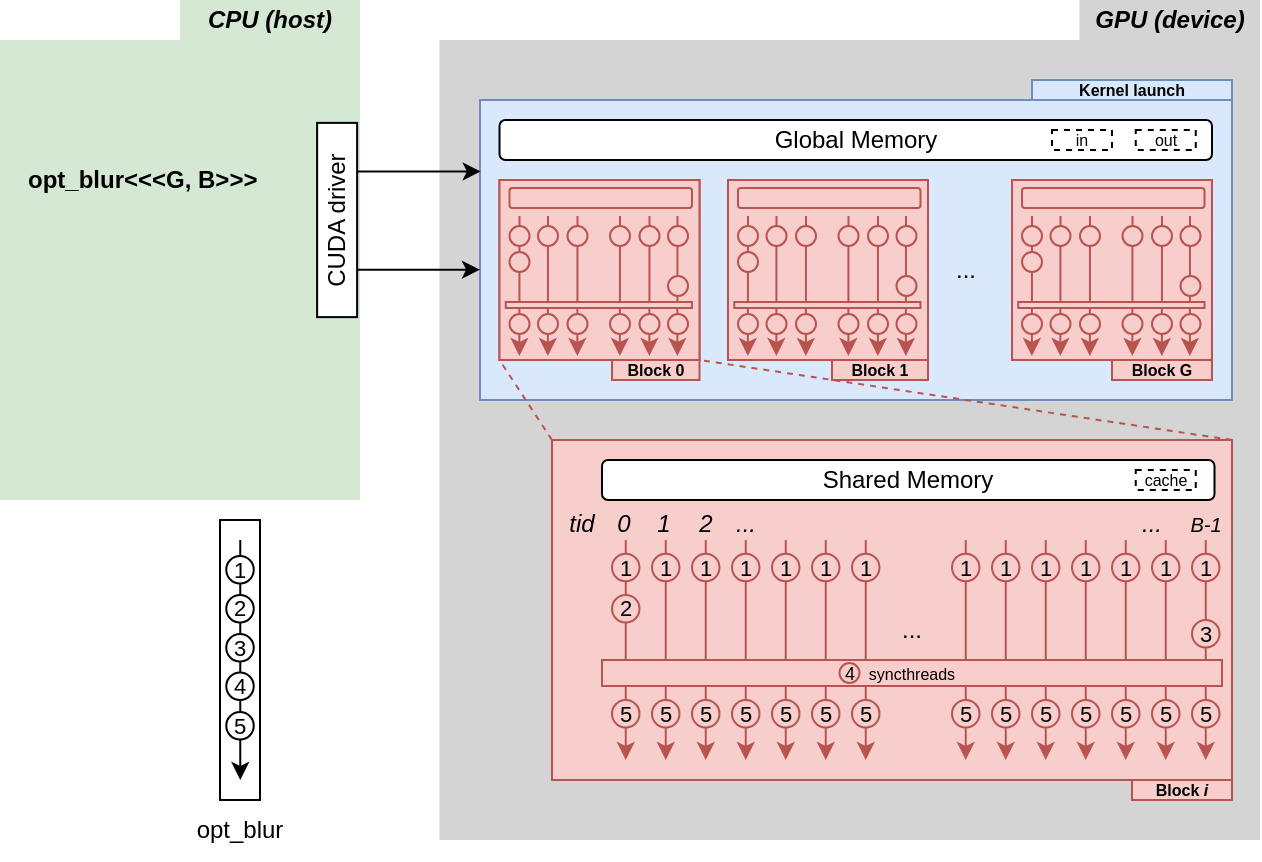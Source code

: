 <mxfile version="22.1.3" type="github">
  <diagram name="Page-1" id="dNXU90C2GVVFEEsE79y2">
    <mxGraphModel dx="1246" dy="652" grid="1" gridSize="10" guides="1" tooltips="1" connect="1" arrows="1" fold="1" page="1" pageScale="1" pageWidth="850" pageHeight="1100" background="none" math="0" shadow="0">
      <root>
        <mxCell id="0" />
        <mxCell id="1" parent="0" />
        <mxCell id="aTFZdoQBLUPeIrWeXTr6-318" value="" style="rounded=0;whiteSpace=wrap;html=1;strokeColor=none;fillColor=#d5e8d4;" vertex="1" parent="1">
          <mxGeometry x="80" y="250" width="180" height="230" as="geometry" />
        </mxCell>
        <mxCell id="aTFZdoQBLUPeIrWeXTr6-320" value="&lt;i&gt;CPU (host)&lt;br&gt;&lt;/i&gt;" style="rounded=0;whiteSpace=wrap;html=1;fontStyle=1;strokeColor=none;fillColor=#d5e8d4;" vertex="1" parent="1">
          <mxGeometry x="170" y="230" width="90" height="20" as="geometry" />
        </mxCell>
        <mxCell id="aTFZdoQBLUPeIrWeXTr6-325" value="CUDA driver" style="rounded=0;whiteSpace=wrap;html=1;rotation=-90;" vertex="1" parent="1">
          <mxGeometry x="200" y="330" width="97.12" height="20" as="geometry" />
        </mxCell>
        <mxCell id="aTFZdoQBLUPeIrWeXTr6-317" value="" style="rounded=0;whiteSpace=wrap;html=1;strokeColor=none;fillColor=#D4D4D4;" vertex="1" parent="1">
          <mxGeometry x="299.75" y="250" width="410.25" height="400" as="geometry" />
        </mxCell>
        <mxCell id="aTFZdoQBLUPeIrWeXTr6-1" value="" style="rounded=0;whiteSpace=wrap;html=1;labelBackgroundColor=none;fillColor=#f8cecc;strokeColor=#b85450;" vertex="1" parent="1">
          <mxGeometry x="356" y="450" width="340" height="170" as="geometry" />
        </mxCell>
        <mxCell id="aTFZdoQBLUPeIrWeXTr6-177" value="Shared Memory" style="rounded=1;whiteSpace=wrap;html=1;labelBackgroundColor=none;" vertex="1" parent="1">
          <mxGeometry x="381" y="460" width="306.25" height="20" as="geometry" />
        </mxCell>
        <mxCell id="aTFZdoQBLUPeIrWeXTr6-183" value="" style="rounded=0;whiteSpace=wrap;html=1;labelBackgroundColor=none;fillColor=#dae8fc;strokeColor=#6c8ebf;" vertex="1" parent="1">
          <mxGeometry x="320" y="280" width="376" height="150" as="geometry" />
        </mxCell>
        <mxCell id="aTFZdoQBLUPeIrWeXTr6-184" value="Global Memory" style="rounded=1;whiteSpace=wrap;html=1;labelBackgroundColor=none;" vertex="1" parent="1">
          <mxGeometry x="329.75" y="290" width="356.25" height="20" as="geometry" />
        </mxCell>
        <mxCell id="aTFZdoQBLUPeIrWeXTr6-223" value="" style="group;labelBackgroundColor=none;fillColor=#f8cecc;strokeColor=#b85450;" vertex="1" connectable="0" parent="1">
          <mxGeometry x="329.75" y="320" width="100" height="90" as="geometry" />
        </mxCell>
        <mxCell id="aTFZdoQBLUPeIrWeXTr6-186" value="" style="rounded=0;whiteSpace=wrap;html=1;labelBackgroundColor=none;fillColor=#f8cecc;strokeColor=#b85450;" vertex="1" parent="aTFZdoQBLUPeIrWeXTr6-223">
          <mxGeometry width="100" height="90" as="geometry" />
        </mxCell>
        <mxCell id="aTFZdoQBLUPeIrWeXTr6-187" value="" style="rounded=1;whiteSpace=wrap;html=1;labelBackgroundColor=none;fillColor=#f8cecc;strokeColor=#b85450;" vertex="1" parent="aTFZdoQBLUPeIrWeXTr6-223">
          <mxGeometry x="5" y="4" width="91.25" height="10" as="geometry" />
        </mxCell>
        <mxCell id="aTFZdoQBLUPeIrWeXTr6-188" value="" style="endArrow=classic;html=1;rounded=0;labelBackgroundColor=none;fontColor=default;fillColor=#f8cecc;strokeColor=#b85450;" edge="1" parent="aTFZdoQBLUPeIrWeXTr6-223">
          <mxGeometry width="50" height="50" relative="1" as="geometry">
            <mxPoint x="10" y="18" as="sourcePoint" />
            <mxPoint x="9.93" y="88" as="targetPoint" />
          </mxGeometry>
        </mxCell>
        <mxCell id="aTFZdoQBLUPeIrWeXTr6-190" value="" style="ellipse;whiteSpace=wrap;html=1;aspect=fixed;labelBackgroundColor=none;fillColor=#f8cecc;strokeColor=#b85450;" vertex="1" parent="aTFZdoQBLUPeIrWeXTr6-223">
          <mxGeometry x="5" y="23" width="10" height="10" as="geometry" />
        </mxCell>
        <mxCell id="aTFZdoQBLUPeIrWeXTr6-193" value="" style="ellipse;whiteSpace=wrap;html=1;aspect=fixed;labelBackgroundColor=none;fillColor=#f8cecc;strokeColor=#b85450;" vertex="1" parent="aTFZdoQBLUPeIrWeXTr6-223">
          <mxGeometry x="5" y="67" width="10" height="10" as="geometry" />
        </mxCell>
        <mxCell id="aTFZdoQBLUPeIrWeXTr6-196" value="" style="endArrow=classic;html=1;rounded=0;labelBackgroundColor=none;fontColor=default;fillColor=#f8cecc;strokeColor=#b85450;" edge="1" parent="aTFZdoQBLUPeIrWeXTr6-223">
          <mxGeometry width="50" height="50" relative="1" as="geometry">
            <mxPoint x="24.25" y="18" as="sourcePoint" />
            <mxPoint x="24.18" y="88" as="targetPoint" />
          </mxGeometry>
        </mxCell>
        <mxCell id="aTFZdoQBLUPeIrWeXTr6-197" value="" style="ellipse;whiteSpace=wrap;html=1;aspect=fixed;labelBackgroundColor=none;fillColor=#f8cecc;strokeColor=#b85450;" vertex="1" parent="aTFZdoQBLUPeIrWeXTr6-223">
          <mxGeometry x="19.25" y="23" width="10" height="10" as="geometry" />
        </mxCell>
        <mxCell id="aTFZdoQBLUPeIrWeXTr6-198" value="" style="ellipse;whiteSpace=wrap;html=1;aspect=fixed;labelBackgroundColor=none;fillColor=#f8cecc;strokeColor=#b85450;" vertex="1" parent="aTFZdoQBLUPeIrWeXTr6-223">
          <mxGeometry x="19.25" y="67" width="10" height="10" as="geometry" />
        </mxCell>
        <mxCell id="aTFZdoQBLUPeIrWeXTr6-199" value="" style="endArrow=classic;html=1;rounded=0;labelBackgroundColor=none;fontColor=default;fillColor=#f8cecc;strokeColor=#b85450;" edge="1" parent="aTFZdoQBLUPeIrWeXTr6-223">
          <mxGeometry width="50" height="50" relative="1" as="geometry">
            <mxPoint x="39" y="18" as="sourcePoint" />
            <mxPoint x="38.93" y="88" as="targetPoint" />
          </mxGeometry>
        </mxCell>
        <mxCell id="aTFZdoQBLUPeIrWeXTr6-200" value="" style="ellipse;whiteSpace=wrap;html=1;aspect=fixed;labelBackgroundColor=none;fillColor=#f8cecc;strokeColor=#b85450;" vertex="1" parent="aTFZdoQBLUPeIrWeXTr6-223">
          <mxGeometry x="34" y="23" width="10" height="10" as="geometry" />
        </mxCell>
        <mxCell id="aTFZdoQBLUPeIrWeXTr6-201" value="" style="ellipse;whiteSpace=wrap;html=1;aspect=fixed;labelBackgroundColor=none;fillColor=#f8cecc;strokeColor=#b85450;" vertex="1" parent="aTFZdoQBLUPeIrWeXTr6-223">
          <mxGeometry x="34" y="67" width="10" height="10" as="geometry" />
        </mxCell>
        <mxCell id="aTFZdoQBLUPeIrWeXTr6-202" value="" style="endArrow=classic;html=1;rounded=0;labelBackgroundColor=none;fontColor=default;fillColor=#f8cecc;strokeColor=#b85450;" edge="1" parent="aTFZdoQBLUPeIrWeXTr6-223">
          <mxGeometry width="50" height="50" relative="1" as="geometry">
            <mxPoint x="60.25" y="18" as="sourcePoint" />
            <mxPoint x="60.18" y="88" as="targetPoint" />
          </mxGeometry>
        </mxCell>
        <mxCell id="aTFZdoQBLUPeIrWeXTr6-203" value="" style="ellipse;whiteSpace=wrap;html=1;aspect=fixed;labelBackgroundColor=none;fillColor=#f8cecc;strokeColor=#b85450;" vertex="1" parent="aTFZdoQBLUPeIrWeXTr6-223">
          <mxGeometry x="55.25" y="23" width="10" height="10" as="geometry" />
        </mxCell>
        <mxCell id="aTFZdoQBLUPeIrWeXTr6-204" value="" style="ellipse;whiteSpace=wrap;html=1;aspect=fixed;labelBackgroundColor=none;fillColor=#f8cecc;strokeColor=#b85450;" vertex="1" parent="aTFZdoQBLUPeIrWeXTr6-223">
          <mxGeometry x="55.25" y="67" width="10" height="10" as="geometry" />
        </mxCell>
        <mxCell id="aTFZdoQBLUPeIrWeXTr6-205" value="" style="endArrow=classic;html=1;rounded=0;labelBackgroundColor=none;fontColor=default;fillColor=#f8cecc;strokeColor=#b85450;" edge="1" parent="aTFZdoQBLUPeIrWeXTr6-223">
          <mxGeometry width="50" height="50" relative="1" as="geometry">
            <mxPoint x="75" y="18" as="sourcePoint" />
            <mxPoint x="74.93" y="88" as="targetPoint" />
          </mxGeometry>
        </mxCell>
        <mxCell id="aTFZdoQBLUPeIrWeXTr6-206" value="" style="ellipse;whiteSpace=wrap;html=1;aspect=fixed;labelBackgroundColor=none;fillColor=#f8cecc;strokeColor=#b85450;" vertex="1" parent="aTFZdoQBLUPeIrWeXTr6-223">
          <mxGeometry x="70" y="23" width="10" height="10" as="geometry" />
        </mxCell>
        <mxCell id="aTFZdoQBLUPeIrWeXTr6-207" value="" style="ellipse;whiteSpace=wrap;html=1;aspect=fixed;labelBackgroundColor=none;fillColor=#f8cecc;strokeColor=#b85450;" vertex="1" parent="aTFZdoQBLUPeIrWeXTr6-223">
          <mxGeometry x="70" y="67" width="10" height="10" as="geometry" />
        </mxCell>
        <mxCell id="aTFZdoQBLUPeIrWeXTr6-218" value="" style="ellipse;whiteSpace=wrap;html=1;aspect=fixed;labelBackgroundColor=none;fillColor=#f8cecc;strokeColor=#b85450;" vertex="1" parent="aTFZdoQBLUPeIrWeXTr6-223">
          <mxGeometry x="5" y="36" width="10" height="10" as="geometry" />
        </mxCell>
        <mxCell id="aTFZdoQBLUPeIrWeXTr6-222" value="" style="endArrow=classic;html=1;rounded=0;labelBackgroundColor=none;fontColor=default;fillColor=#f8cecc;strokeColor=#b85450;" edge="1" parent="aTFZdoQBLUPeIrWeXTr6-223">
          <mxGeometry width="50" height="50" relative="1" as="geometry">
            <mxPoint x="89" y="18" as="sourcePoint" />
            <mxPoint x="88.93" y="88" as="targetPoint" />
          </mxGeometry>
        </mxCell>
        <mxCell id="aTFZdoQBLUPeIrWeXTr6-210" value="" style="ellipse;whiteSpace=wrap;html=1;aspect=fixed;labelBackgroundColor=none;fillColor=#f8cecc;strokeColor=#b85450;" vertex="1" parent="aTFZdoQBLUPeIrWeXTr6-223">
          <mxGeometry x="84.25" y="67" width="10" height="10" as="geometry" />
        </mxCell>
        <mxCell id="aTFZdoQBLUPeIrWeXTr6-219" value="" style="ellipse;whiteSpace=wrap;html=1;aspect=fixed;labelBackgroundColor=none;fillColor=#f8cecc;strokeColor=#b85450;" vertex="1" parent="aTFZdoQBLUPeIrWeXTr6-223">
          <mxGeometry x="84.25" y="48" width="10" height="10" as="geometry" />
        </mxCell>
        <mxCell id="aTFZdoQBLUPeIrWeXTr6-221" value="" style="rounded=0;whiteSpace=wrap;html=1;labelBackgroundColor=none;fillColor=#f8cecc;strokeColor=#b85450;" vertex="1" parent="aTFZdoQBLUPeIrWeXTr6-223">
          <mxGeometry x="3.13" y="61" width="93.12" height="3" as="geometry" />
        </mxCell>
        <mxCell id="aTFZdoQBLUPeIrWeXTr6-209" value="" style="ellipse;whiteSpace=wrap;html=1;aspect=fixed;labelBackgroundColor=none;fillColor=#f8cecc;strokeColor=#b85450;" vertex="1" parent="aTFZdoQBLUPeIrWeXTr6-223">
          <mxGeometry x="84.25" y="23" width="10" height="10" as="geometry" />
        </mxCell>
        <mxCell id="aTFZdoQBLUPeIrWeXTr6-224" value="" style="group;labelBackgroundColor=none;fillColor=#f8cecc;strokeColor=#b85450;" vertex="1" connectable="0" parent="1">
          <mxGeometry x="444" y="320" width="100" height="90" as="geometry" />
        </mxCell>
        <mxCell id="aTFZdoQBLUPeIrWeXTr6-225" value="" style="rounded=0;whiteSpace=wrap;html=1;labelBackgroundColor=none;fillColor=#f8cecc;strokeColor=#b85450;" vertex="1" parent="aTFZdoQBLUPeIrWeXTr6-224">
          <mxGeometry width="100" height="90" as="geometry" />
        </mxCell>
        <mxCell id="aTFZdoQBLUPeIrWeXTr6-226" value="" style="rounded=1;whiteSpace=wrap;html=1;labelBackgroundColor=none;fillColor=#f8cecc;strokeColor=#b85450;" vertex="1" parent="aTFZdoQBLUPeIrWeXTr6-224">
          <mxGeometry x="5" y="4" width="91.25" height="10" as="geometry" />
        </mxCell>
        <mxCell id="aTFZdoQBLUPeIrWeXTr6-227" value="" style="endArrow=classic;html=1;rounded=0;labelBackgroundColor=none;fontColor=default;fillColor=#f8cecc;strokeColor=#b85450;" edge="1" parent="aTFZdoQBLUPeIrWeXTr6-224">
          <mxGeometry width="50" height="50" relative="1" as="geometry">
            <mxPoint x="10" y="18" as="sourcePoint" />
            <mxPoint x="9.93" y="88" as="targetPoint" />
          </mxGeometry>
        </mxCell>
        <mxCell id="aTFZdoQBLUPeIrWeXTr6-228" value="" style="ellipse;whiteSpace=wrap;html=1;aspect=fixed;labelBackgroundColor=none;fillColor=#f8cecc;strokeColor=#b85450;" vertex="1" parent="aTFZdoQBLUPeIrWeXTr6-224">
          <mxGeometry x="5" y="23" width="10" height="10" as="geometry" />
        </mxCell>
        <mxCell id="aTFZdoQBLUPeIrWeXTr6-229" value="" style="ellipse;whiteSpace=wrap;html=1;aspect=fixed;labelBackgroundColor=none;fillColor=#f8cecc;strokeColor=#b85450;" vertex="1" parent="aTFZdoQBLUPeIrWeXTr6-224">
          <mxGeometry x="5" y="67" width="10" height="10" as="geometry" />
        </mxCell>
        <mxCell id="aTFZdoQBLUPeIrWeXTr6-230" value="" style="endArrow=classic;html=1;rounded=0;labelBackgroundColor=none;fontColor=default;fillColor=#f8cecc;strokeColor=#b85450;" edge="1" parent="aTFZdoQBLUPeIrWeXTr6-224">
          <mxGeometry width="50" height="50" relative="1" as="geometry">
            <mxPoint x="24.25" y="18" as="sourcePoint" />
            <mxPoint x="24.18" y="88" as="targetPoint" />
          </mxGeometry>
        </mxCell>
        <mxCell id="aTFZdoQBLUPeIrWeXTr6-231" value="" style="ellipse;whiteSpace=wrap;html=1;aspect=fixed;labelBackgroundColor=none;fillColor=#f8cecc;strokeColor=#b85450;" vertex="1" parent="aTFZdoQBLUPeIrWeXTr6-224">
          <mxGeometry x="19.25" y="23" width="10" height="10" as="geometry" />
        </mxCell>
        <mxCell id="aTFZdoQBLUPeIrWeXTr6-232" value="" style="ellipse;whiteSpace=wrap;html=1;aspect=fixed;labelBackgroundColor=none;fillColor=#f8cecc;strokeColor=#b85450;" vertex="1" parent="aTFZdoQBLUPeIrWeXTr6-224">
          <mxGeometry x="19.25" y="67" width="10" height="10" as="geometry" />
        </mxCell>
        <mxCell id="aTFZdoQBLUPeIrWeXTr6-233" value="" style="endArrow=classic;html=1;rounded=0;labelBackgroundColor=none;fontColor=default;fillColor=#f8cecc;strokeColor=#b85450;" edge="1" parent="aTFZdoQBLUPeIrWeXTr6-224">
          <mxGeometry width="50" height="50" relative="1" as="geometry">
            <mxPoint x="39" y="18" as="sourcePoint" />
            <mxPoint x="38.93" y="88" as="targetPoint" />
          </mxGeometry>
        </mxCell>
        <mxCell id="aTFZdoQBLUPeIrWeXTr6-234" value="" style="ellipse;whiteSpace=wrap;html=1;aspect=fixed;labelBackgroundColor=none;fillColor=#f8cecc;strokeColor=#b85450;" vertex="1" parent="aTFZdoQBLUPeIrWeXTr6-224">
          <mxGeometry x="34" y="23" width="10" height="10" as="geometry" />
        </mxCell>
        <mxCell id="aTFZdoQBLUPeIrWeXTr6-235" value="" style="ellipse;whiteSpace=wrap;html=1;aspect=fixed;labelBackgroundColor=none;fillColor=#f8cecc;strokeColor=#b85450;" vertex="1" parent="aTFZdoQBLUPeIrWeXTr6-224">
          <mxGeometry x="34" y="67" width="10" height="10" as="geometry" />
        </mxCell>
        <mxCell id="aTFZdoQBLUPeIrWeXTr6-236" value="" style="endArrow=classic;html=1;rounded=0;labelBackgroundColor=none;fontColor=default;fillColor=#f8cecc;strokeColor=#b85450;" edge="1" parent="aTFZdoQBLUPeIrWeXTr6-224">
          <mxGeometry width="50" height="50" relative="1" as="geometry">
            <mxPoint x="60.25" y="18" as="sourcePoint" />
            <mxPoint x="60.18" y="88" as="targetPoint" />
          </mxGeometry>
        </mxCell>
        <mxCell id="aTFZdoQBLUPeIrWeXTr6-237" value="" style="ellipse;whiteSpace=wrap;html=1;aspect=fixed;labelBackgroundColor=none;fillColor=#f8cecc;strokeColor=#b85450;" vertex="1" parent="aTFZdoQBLUPeIrWeXTr6-224">
          <mxGeometry x="55.25" y="23" width="10" height="10" as="geometry" />
        </mxCell>
        <mxCell id="aTFZdoQBLUPeIrWeXTr6-238" value="" style="ellipse;whiteSpace=wrap;html=1;aspect=fixed;labelBackgroundColor=none;fillColor=#f8cecc;strokeColor=#b85450;" vertex="1" parent="aTFZdoQBLUPeIrWeXTr6-224">
          <mxGeometry x="55.25" y="67" width="10" height="10" as="geometry" />
        </mxCell>
        <mxCell id="aTFZdoQBLUPeIrWeXTr6-239" value="" style="endArrow=classic;html=1;rounded=0;labelBackgroundColor=none;fontColor=default;fillColor=#f8cecc;strokeColor=#b85450;" edge="1" parent="aTFZdoQBLUPeIrWeXTr6-224">
          <mxGeometry width="50" height="50" relative="1" as="geometry">
            <mxPoint x="75" y="18" as="sourcePoint" />
            <mxPoint x="74.93" y="88" as="targetPoint" />
          </mxGeometry>
        </mxCell>
        <mxCell id="aTFZdoQBLUPeIrWeXTr6-240" value="" style="ellipse;whiteSpace=wrap;html=1;aspect=fixed;labelBackgroundColor=none;fillColor=#f8cecc;strokeColor=#b85450;" vertex="1" parent="aTFZdoQBLUPeIrWeXTr6-224">
          <mxGeometry x="70" y="23" width="10" height="10" as="geometry" />
        </mxCell>
        <mxCell id="aTFZdoQBLUPeIrWeXTr6-241" value="" style="ellipse;whiteSpace=wrap;html=1;aspect=fixed;labelBackgroundColor=none;fillColor=#f8cecc;strokeColor=#b85450;" vertex="1" parent="aTFZdoQBLUPeIrWeXTr6-224">
          <mxGeometry x="70" y="67" width="10" height="10" as="geometry" />
        </mxCell>
        <mxCell id="aTFZdoQBLUPeIrWeXTr6-242" value="" style="ellipse;whiteSpace=wrap;html=1;aspect=fixed;labelBackgroundColor=none;fillColor=#f8cecc;strokeColor=#b85450;" vertex="1" parent="aTFZdoQBLUPeIrWeXTr6-224">
          <mxGeometry x="5" y="36" width="10" height="10" as="geometry" />
        </mxCell>
        <mxCell id="aTFZdoQBLUPeIrWeXTr6-243" value="" style="endArrow=classic;html=1;rounded=0;labelBackgroundColor=none;fontColor=default;fillColor=#f8cecc;strokeColor=#b85450;" edge="1" parent="aTFZdoQBLUPeIrWeXTr6-224">
          <mxGeometry width="50" height="50" relative="1" as="geometry">
            <mxPoint x="89" y="18" as="sourcePoint" />
            <mxPoint x="88.93" y="88" as="targetPoint" />
          </mxGeometry>
        </mxCell>
        <mxCell id="aTFZdoQBLUPeIrWeXTr6-244" value="" style="ellipse;whiteSpace=wrap;html=1;aspect=fixed;labelBackgroundColor=none;fillColor=#f8cecc;strokeColor=#b85450;" vertex="1" parent="aTFZdoQBLUPeIrWeXTr6-224">
          <mxGeometry x="84.25" y="67" width="10" height="10" as="geometry" />
        </mxCell>
        <mxCell id="aTFZdoQBLUPeIrWeXTr6-245" value="" style="ellipse;whiteSpace=wrap;html=1;aspect=fixed;labelBackgroundColor=none;fillColor=#f8cecc;strokeColor=#b85450;" vertex="1" parent="aTFZdoQBLUPeIrWeXTr6-224">
          <mxGeometry x="84.25" y="48" width="10" height="10" as="geometry" />
        </mxCell>
        <mxCell id="aTFZdoQBLUPeIrWeXTr6-246" value="" style="rounded=0;whiteSpace=wrap;html=1;labelBackgroundColor=none;fillColor=#f8cecc;strokeColor=#b85450;" vertex="1" parent="aTFZdoQBLUPeIrWeXTr6-224">
          <mxGeometry x="3.13" y="61" width="93.12" height="3" as="geometry" />
        </mxCell>
        <mxCell id="aTFZdoQBLUPeIrWeXTr6-247" value="" style="ellipse;whiteSpace=wrap;html=1;aspect=fixed;labelBackgroundColor=none;fillColor=#f8cecc;strokeColor=#b85450;" vertex="1" parent="aTFZdoQBLUPeIrWeXTr6-224">
          <mxGeometry x="84.25" y="23" width="10" height="10" as="geometry" />
        </mxCell>
        <mxCell id="aTFZdoQBLUPeIrWeXTr6-248" value="" style="group;labelBackgroundColor=none;fillColor=#f8cecc;strokeColor=#b85450;" vertex="1" connectable="0" parent="1">
          <mxGeometry x="586" y="320" width="100" height="90" as="geometry" />
        </mxCell>
        <mxCell id="aTFZdoQBLUPeIrWeXTr6-249" value="" style="rounded=0;whiteSpace=wrap;html=1;labelBackgroundColor=none;fillColor=#f8cecc;strokeColor=#b85450;" vertex="1" parent="aTFZdoQBLUPeIrWeXTr6-248">
          <mxGeometry width="100" height="90" as="geometry" />
        </mxCell>
        <mxCell id="aTFZdoQBLUPeIrWeXTr6-250" value="" style="rounded=1;whiteSpace=wrap;html=1;labelBackgroundColor=none;fillColor=#f8cecc;strokeColor=#b85450;" vertex="1" parent="aTFZdoQBLUPeIrWeXTr6-248">
          <mxGeometry x="5" y="4" width="91.25" height="10" as="geometry" />
        </mxCell>
        <mxCell id="aTFZdoQBLUPeIrWeXTr6-251" value="" style="endArrow=classic;html=1;rounded=0;labelBackgroundColor=none;fontColor=default;fillColor=#f8cecc;strokeColor=#b85450;" edge="1" parent="aTFZdoQBLUPeIrWeXTr6-248">
          <mxGeometry width="50" height="50" relative="1" as="geometry">
            <mxPoint x="10" y="18" as="sourcePoint" />
            <mxPoint x="9.93" y="88" as="targetPoint" />
          </mxGeometry>
        </mxCell>
        <mxCell id="aTFZdoQBLUPeIrWeXTr6-252" value="" style="ellipse;whiteSpace=wrap;html=1;aspect=fixed;labelBackgroundColor=none;fillColor=#f8cecc;strokeColor=#b85450;" vertex="1" parent="aTFZdoQBLUPeIrWeXTr6-248">
          <mxGeometry x="5" y="23" width="10" height="10" as="geometry" />
        </mxCell>
        <mxCell id="aTFZdoQBLUPeIrWeXTr6-253" value="" style="ellipse;whiteSpace=wrap;html=1;aspect=fixed;labelBackgroundColor=none;fillColor=#f8cecc;strokeColor=#b85450;" vertex="1" parent="aTFZdoQBLUPeIrWeXTr6-248">
          <mxGeometry x="5" y="67" width="10" height="10" as="geometry" />
        </mxCell>
        <mxCell id="aTFZdoQBLUPeIrWeXTr6-254" value="" style="endArrow=classic;html=1;rounded=0;labelBackgroundColor=none;fontColor=default;fillColor=#f8cecc;strokeColor=#b85450;" edge="1" parent="aTFZdoQBLUPeIrWeXTr6-248">
          <mxGeometry width="50" height="50" relative="1" as="geometry">
            <mxPoint x="24.25" y="18" as="sourcePoint" />
            <mxPoint x="24.18" y="88" as="targetPoint" />
          </mxGeometry>
        </mxCell>
        <mxCell id="aTFZdoQBLUPeIrWeXTr6-255" value="" style="ellipse;whiteSpace=wrap;html=1;aspect=fixed;labelBackgroundColor=none;fillColor=#f8cecc;strokeColor=#b85450;" vertex="1" parent="aTFZdoQBLUPeIrWeXTr6-248">
          <mxGeometry x="19.25" y="23" width="10" height="10" as="geometry" />
        </mxCell>
        <mxCell id="aTFZdoQBLUPeIrWeXTr6-256" value="" style="ellipse;whiteSpace=wrap;html=1;aspect=fixed;labelBackgroundColor=none;fillColor=#f8cecc;strokeColor=#b85450;" vertex="1" parent="aTFZdoQBLUPeIrWeXTr6-248">
          <mxGeometry x="19.25" y="67" width="10" height="10" as="geometry" />
        </mxCell>
        <mxCell id="aTFZdoQBLUPeIrWeXTr6-257" value="" style="endArrow=classic;html=1;rounded=0;labelBackgroundColor=none;fontColor=default;fillColor=#f8cecc;strokeColor=#b85450;" edge="1" parent="aTFZdoQBLUPeIrWeXTr6-248">
          <mxGeometry width="50" height="50" relative="1" as="geometry">
            <mxPoint x="39" y="18" as="sourcePoint" />
            <mxPoint x="38.93" y="88" as="targetPoint" />
          </mxGeometry>
        </mxCell>
        <mxCell id="aTFZdoQBLUPeIrWeXTr6-258" value="" style="ellipse;whiteSpace=wrap;html=1;aspect=fixed;labelBackgroundColor=none;fillColor=#f8cecc;strokeColor=#b85450;" vertex="1" parent="aTFZdoQBLUPeIrWeXTr6-248">
          <mxGeometry x="34" y="23" width="10" height="10" as="geometry" />
        </mxCell>
        <mxCell id="aTFZdoQBLUPeIrWeXTr6-259" value="" style="ellipse;whiteSpace=wrap;html=1;aspect=fixed;labelBackgroundColor=none;fillColor=#f8cecc;strokeColor=#b85450;" vertex="1" parent="aTFZdoQBLUPeIrWeXTr6-248">
          <mxGeometry x="34" y="67" width="10" height="10" as="geometry" />
        </mxCell>
        <mxCell id="aTFZdoQBLUPeIrWeXTr6-260" value="" style="endArrow=classic;html=1;rounded=0;labelBackgroundColor=none;fontColor=default;fillColor=#f8cecc;strokeColor=#b85450;" edge="1" parent="aTFZdoQBLUPeIrWeXTr6-248">
          <mxGeometry width="50" height="50" relative="1" as="geometry">
            <mxPoint x="60.25" y="18" as="sourcePoint" />
            <mxPoint x="60.18" y="88" as="targetPoint" />
          </mxGeometry>
        </mxCell>
        <mxCell id="aTFZdoQBLUPeIrWeXTr6-261" value="" style="ellipse;whiteSpace=wrap;html=1;aspect=fixed;labelBackgroundColor=none;fillColor=#f8cecc;strokeColor=#b85450;" vertex="1" parent="aTFZdoQBLUPeIrWeXTr6-248">
          <mxGeometry x="55.25" y="23" width="10" height="10" as="geometry" />
        </mxCell>
        <mxCell id="aTFZdoQBLUPeIrWeXTr6-262" value="" style="ellipse;whiteSpace=wrap;html=1;aspect=fixed;labelBackgroundColor=none;fillColor=#f8cecc;strokeColor=#b85450;" vertex="1" parent="aTFZdoQBLUPeIrWeXTr6-248">
          <mxGeometry x="55.25" y="67" width="10" height="10" as="geometry" />
        </mxCell>
        <mxCell id="aTFZdoQBLUPeIrWeXTr6-263" value="" style="endArrow=classic;html=1;rounded=0;labelBackgroundColor=none;fontColor=default;fillColor=#f8cecc;strokeColor=#b85450;" edge="1" parent="aTFZdoQBLUPeIrWeXTr6-248">
          <mxGeometry width="50" height="50" relative="1" as="geometry">
            <mxPoint x="75" y="18" as="sourcePoint" />
            <mxPoint x="74.93" y="88" as="targetPoint" />
          </mxGeometry>
        </mxCell>
        <mxCell id="aTFZdoQBLUPeIrWeXTr6-264" value="" style="ellipse;whiteSpace=wrap;html=1;aspect=fixed;labelBackgroundColor=none;fillColor=#f8cecc;strokeColor=#b85450;" vertex="1" parent="aTFZdoQBLUPeIrWeXTr6-248">
          <mxGeometry x="70" y="23" width="10" height="10" as="geometry" />
        </mxCell>
        <mxCell id="aTFZdoQBLUPeIrWeXTr6-265" value="" style="ellipse;whiteSpace=wrap;html=1;aspect=fixed;labelBackgroundColor=none;fillColor=#f8cecc;strokeColor=#b85450;" vertex="1" parent="aTFZdoQBLUPeIrWeXTr6-248">
          <mxGeometry x="70" y="67" width="10" height="10" as="geometry" />
        </mxCell>
        <mxCell id="aTFZdoQBLUPeIrWeXTr6-266" value="" style="ellipse;whiteSpace=wrap;html=1;aspect=fixed;labelBackgroundColor=none;fillColor=#f8cecc;strokeColor=#b85450;" vertex="1" parent="aTFZdoQBLUPeIrWeXTr6-248">
          <mxGeometry x="5" y="36" width="10" height="10" as="geometry" />
        </mxCell>
        <mxCell id="aTFZdoQBLUPeIrWeXTr6-267" value="" style="endArrow=classic;html=1;rounded=0;labelBackgroundColor=none;fontColor=default;fillColor=#f8cecc;strokeColor=#b85450;" edge="1" parent="aTFZdoQBLUPeIrWeXTr6-248">
          <mxGeometry width="50" height="50" relative="1" as="geometry">
            <mxPoint x="89" y="18" as="sourcePoint" />
            <mxPoint x="88.93" y="88" as="targetPoint" />
          </mxGeometry>
        </mxCell>
        <mxCell id="aTFZdoQBLUPeIrWeXTr6-268" value="" style="ellipse;whiteSpace=wrap;html=1;aspect=fixed;labelBackgroundColor=none;fillColor=#f8cecc;strokeColor=#b85450;" vertex="1" parent="aTFZdoQBLUPeIrWeXTr6-248">
          <mxGeometry x="84.25" y="67" width="10" height="10" as="geometry" />
        </mxCell>
        <mxCell id="aTFZdoQBLUPeIrWeXTr6-269" value="" style="ellipse;whiteSpace=wrap;html=1;aspect=fixed;labelBackgroundColor=none;fillColor=#f8cecc;strokeColor=#b85450;" vertex="1" parent="aTFZdoQBLUPeIrWeXTr6-248">
          <mxGeometry x="84.25" y="48" width="10" height="10" as="geometry" />
        </mxCell>
        <mxCell id="aTFZdoQBLUPeIrWeXTr6-270" value="" style="rounded=0;whiteSpace=wrap;html=1;labelBackgroundColor=none;fillColor=#f8cecc;strokeColor=#b85450;" vertex="1" parent="aTFZdoQBLUPeIrWeXTr6-248">
          <mxGeometry x="3.13" y="61" width="93.12" height="3" as="geometry" />
        </mxCell>
        <mxCell id="aTFZdoQBLUPeIrWeXTr6-271" value="" style="ellipse;whiteSpace=wrap;html=1;aspect=fixed;labelBackgroundColor=none;fillColor=#f8cecc;strokeColor=#b85450;" vertex="1" parent="aTFZdoQBLUPeIrWeXTr6-248">
          <mxGeometry x="84.25" y="23" width="10" height="10" as="geometry" />
        </mxCell>
        <mxCell id="aTFZdoQBLUPeIrWeXTr6-272" value="..." style="text;html=1;strokeColor=none;fillColor=none;align=center;verticalAlign=middle;whiteSpace=wrap;rounded=0;labelBackgroundColor=none;" vertex="1" parent="1">
          <mxGeometry x="532.88" y="350" width="60" height="30" as="geometry" />
        </mxCell>
        <mxCell id="aTFZdoQBLUPeIrWeXTr6-273" value="" style="endArrow=none;html=1;rounded=0;exitX=0;exitY=0;exitDx=0;exitDy=0;entryX=0;entryY=1;entryDx=0;entryDy=0;labelBackgroundColor=none;fontColor=default;fillColor=#f8cecc;strokeColor=#b85450;dashed=1;" edge="1" parent="1" source="aTFZdoQBLUPeIrWeXTr6-1" target="aTFZdoQBLUPeIrWeXTr6-186">
          <mxGeometry width="50" height="50" relative="1" as="geometry">
            <mxPoint x="279.75" y="466" as="sourcePoint" />
            <mxPoint x="336" y="420" as="targetPoint" />
          </mxGeometry>
        </mxCell>
        <mxCell id="aTFZdoQBLUPeIrWeXTr6-276" value="cache" style="rounded=0;whiteSpace=wrap;html=1;fontSize=8;dashed=1;labelBackgroundColor=none;" vertex="1" parent="1">
          <mxGeometry x="647.88" y="465" width="30" height="10" as="geometry" />
        </mxCell>
        <mxCell id="aTFZdoQBLUPeIrWeXTr6-277" value="in" style="rounded=0;whiteSpace=wrap;html=1;fontSize=8;dashed=1;labelBackgroundColor=none;" vertex="1" parent="1">
          <mxGeometry x="606" y="295" width="30" height="10" as="geometry" />
        </mxCell>
        <mxCell id="aTFZdoQBLUPeIrWeXTr6-278" value="out" style="rounded=0;whiteSpace=wrap;html=1;fontSize=8;dashed=1;labelBackgroundColor=none;" vertex="1" parent="1">
          <mxGeometry x="647.88" y="295" width="30" height="10" as="geometry" />
        </mxCell>
        <mxCell id="aTFZdoQBLUPeIrWeXTr6-279" value="Block 0" style="rounded=0;whiteSpace=wrap;html=1;fontSize=8;labelBackgroundColor=none;fillColor=#f8cecc;strokeColor=#b85450;fontStyle=1" vertex="1" parent="1">
          <mxGeometry x="386" y="410" width="43.75" height="10" as="geometry" />
        </mxCell>
        <mxCell id="aTFZdoQBLUPeIrWeXTr6-280" value="Block 1" style="rounded=0;whiteSpace=wrap;html=1;fontSize=8;labelBackgroundColor=none;fillColor=#f8cecc;strokeColor=#b85450;fontStyle=1" vertex="1" parent="1">
          <mxGeometry x="496" y="410" width="48" height="10" as="geometry" />
        </mxCell>
        <mxCell id="aTFZdoQBLUPeIrWeXTr6-281" value="Block G" style="rounded=0;whiteSpace=wrap;html=1;fontSize=8;labelBackgroundColor=none;fillColor=#f8cecc;strokeColor=#b85450;fontStyle=1" vertex="1" parent="1">
          <mxGeometry x="636" y="410" width="50" height="10" as="geometry" />
        </mxCell>
        <mxCell id="aTFZdoQBLUPeIrWeXTr6-282" value="Block &lt;i&gt;i&lt;/i&gt;" style="rounded=0;whiteSpace=wrap;html=1;fontSize=8;labelBackgroundColor=none;fillColor=#f8cecc;strokeColor=#b85450;fontStyle=1" vertex="1" parent="1">
          <mxGeometry x="646" y="620" width="50" height="10" as="geometry" />
        </mxCell>
        <mxCell id="aTFZdoQBLUPeIrWeXTr6-288" value="0" style="text;html=1;strokeColor=none;fillColor=#f8cecc;align=center;verticalAlign=middle;whiteSpace=wrap;rounded=0;fontStyle=2;labelBackgroundColor=none;" vertex="1" parent="1">
          <mxGeometry x="382" y="487" width="20" height="10" as="geometry" />
        </mxCell>
        <mxCell id="aTFZdoQBLUPeIrWeXTr6-289" value="B-1" style="text;html=1;strokeColor=none;fillColor=#f8cecc;align=center;verticalAlign=middle;whiteSpace=wrap;rounded=0;fontStyle=2;fontSize=10;labelBackgroundColor=none;" vertex="1" parent="1">
          <mxGeometry x="672.88" y="487" width="20" height="10" as="geometry" />
        </mxCell>
        <mxCell id="aTFZdoQBLUPeIrWeXTr6-290" value="1" style="text;html=1;strokeColor=none;fillColor=#f8cecc;align=center;verticalAlign=middle;whiteSpace=wrap;rounded=0;fontStyle=2;labelBackgroundColor=none;" vertex="1" parent="1">
          <mxGeometry x="402" y="487" width="20" height="10" as="geometry" />
        </mxCell>
        <mxCell id="aTFZdoQBLUPeIrWeXTr6-291" value="2" style="text;html=1;strokeColor=none;fillColor=#f8cecc;align=center;verticalAlign=middle;whiteSpace=wrap;rounded=0;fontStyle=2;labelBackgroundColor=none;" vertex="1" parent="1">
          <mxGeometry x="422.88" y="487" width="20" height="10" as="geometry" />
        </mxCell>
        <mxCell id="aTFZdoQBLUPeIrWeXTr6-292" value="..." style="text;html=1;strokeColor=none;fillColor=#f8cecc;align=center;verticalAlign=middle;whiteSpace=wrap;rounded=0;fontStyle=2;labelBackgroundColor=none;" vertex="1" parent="1">
          <mxGeometry x="442.88" y="487" width="20" height="10" as="geometry" />
        </mxCell>
        <mxCell id="aTFZdoQBLUPeIrWeXTr6-296" value="..." style="text;html=1;strokeColor=none;fillColor=#f8cecc;align=center;verticalAlign=middle;whiteSpace=wrap;rounded=0;fontStyle=2;labelBackgroundColor=none;" vertex="1" parent="1">
          <mxGeometry x="646" y="487" width="20" height="10" as="geometry" />
        </mxCell>
        <mxCell id="aTFZdoQBLUPeIrWeXTr6-298" value="tid" style="text;html=1;strokeColor=none;fillColor=#f8cecc;align=center;verticalAlign=middle;whiteSpace=wrap;rounded=0;fontStyle=2;labelBackgroundColor=none;" vertex="1" parent="1">
          <mxGeometry x="361" y="487" width="20" height="10" as="geometry" />
        </mxCell>
        <mxCell id="aTFZdoQBLUPeIrWeXTr6-63" value="" style="endArrow=classic;html=1;rounded=0;labelBackgroundColor=none;fontColor=default;fillColor=#f8cecc;strokeColor=#b85450;" edge="1" parent="1">
          <mxGeometry width="50" height="50" relative="1" as="geometry">
            <mxPoint x="392.875" y="500" as="sourcePoint" />
            <mxPoint x="392.875" y="610" as="targetPoint" />
          </mxGeometry>
        </mxCell>
        <mxCell id="aTFZdoQBLUPeIrWeXTr6-64" value="1" style="ellipse;whiteSpace=wrap;html=1;align=center;fontSize=11;labelBackgroundColor=none;fillColor=#f8cecc;strokeColor=#b85450;" vertex="1" parent="1">
          <mxGeometry x="386" y="506.875" width="13.75" height="13.75" as="geometry" />
        </mxCell>
        <mxCell id="aTFZdoQBLUPeIrWeXTr6-65" value="2" style="ellipse;whiteSpace=wrap;html=1;align=center;fontSize=11;labelBackgroundColor=none;fillColor=#f8cecc;strokeColor=#b85450;" vertex="1" parent="1">
          <mxGeometry x="386" y="527.5" width="13.75" height="13.75" as="geometry" />
        </mxCell>
        <mxCell id="aTFZdoQBLUPeIrWeXTr6-67" value="5" style="ellipse;whiteSpace=wrap;html=1;align=center;fontSize=11;labelBackgroundColor=none;fillColor=#f8cecc;strokeColor=#b85450;" vertex="1" parent="1">
          <mxGeometry x="386" y="580.005" width="13.75" height="13.75" as="geometry" />
        </mxCell>
        <mxCell id="aTFZdoQBLUPeIrWeXTr6-167" value="" style="endArrow=classic;html=1;rounded=0;labelBackgroundColor=none;fontColor=default;fillColor=#f8cecc;strokeColor=#b85450;" edge="1" parent="1">
          <mxGeometry width="50" height="50" relative="1" as="geometry">
            <mxPoint x="412.875" y="500" as="sourcePoint" />
            <mxPoint x="412.875" y="610" as="targetPoint" />
          </mxGeometry>
        </mxCell>
        <mxCell id="aTFZdoQBLUPeIrWeXTr6-168" value="1" style="ellipse;whiteSpace=wrap;html=1;align=center;fontSize=11;labelBackgroundColor=none;fillColor=#f8cecc;strokeColor=#b85450;" vertex="1" parent="1">
          <mxGeometry x="406" y="506.875" width="13.75" height="13.75" as="geometry" />
        </mxCell>
        <mxCell id="aTFZdoQBLUPeIrWeXTr6-169" value="5" style="ellipse;whiteSpace=wrap;html=1;align=center;fontSize=11;labelBackgroundColor=none;fillColor=#f8cecc;strokeColor=#b85450;" vertex="1" parent="1">
          <mxGeometry x="406" y="580.005" width="13.75" height="13.75" as="geometry" />
        </mxCell>
        <mxCell id="aTFZdoQBLUPeIrWeXTr6-147" value="" style="endArrow=classic;html=1;rounded=0;labelBackgroundColor=none;fontColor=default;fillColor=#f8cecc;strokeColor=#b85450;" edge="1" parent="1">
          <mxGeometry width="50" height="50" relative="1" as="geometry">
            <mxPoint x="432.875" y="500" as="sourcePoint" />
            <mxPoint x="432.875" y="610" as="targetPoint" />
          </mxGeometry>
        </mxCell>
        <mxCell id="aTFZdoQBLUPeIrWeXTr6-148" value="1" style="ellipse;whiteSpace=wrap;html=1;align=center;fontSize=11;labelBackgroundColor=none;fillColor=#f8cecc;strokeColor=#b85450;" vertex="1" parent="1">
          <mxGeometry x="426" y="506.875" width="13.75" height="13.75" as="geometry" />
        </mxCell>
        <mxCell id="aTFZdoQBLUPeIrWeXTr6-149" value="5" style="ellipse;whiteSpace=wrap;html=1;align=center;fontSize=11;labelBackgroundColor=none;fillColor=#f8cecc;strokeColor=#b85450;" vertex="1" parent="1">
          <mxGeometry x="426" y="580.005" width="13.75" height="13.75" as="geometry" />
        </mxCell>
        <mxCell id="aTFZdoQBLUPeIrWeXTr6-151" value="" style="endArrow=classic;html=1;rounded=0;labelBackgroundColor=none;fontColor=default;fillColor=#f8cecc;strokeColor=#b85450;" edge="1" parent="1">
          <mxGeometry width="50" height="50" relative="1" as="geometry">
            <mxPoint x="452.875" y="500" as="sourcePoint" />
            <mxPoint x="452.875" y="610" as="targetPoint" />
          </mxGeometry>
        </mxCell>
        <mxCell id="aTFZdoQBLUPeIrWeXTr6-152" value="1" style="ellipse;whiteSpace=wrap;html=1;align=center;fontSize=11;labelBackgroundColor=none;fillColor=#f8cecc;strokeColor=#b85450;" vertex="1" parent="1">
          <mxGeometry x="446" y="506.875" width="13.75" height="13.75" as="geometry" />
        </mxCell>
        <mxCell id="aTFZdoQBLUPeIrWeXTr6-153" value="5" style="ellipse;whiteSpace=wrap;html=1;align=center;fontSize=11;labelBackgroundColor=none;fillColor=#f8cecc;strokeColor=#b85450;" vertex="1" parent="1">
          <mxGeometry x="446" y="580.005" width="13.75" height="13.75" as="geometry" />
        </mxCell>
        <mxCell id="aTFZdoQBLUPeIrWeXTr6-155" value="" style="endArrow=classic;html=1;rounded=0;labelBackgroundColor=none;fontColor=default;fillColor=#f8cecc;strokeColor=#b85450;" edge="1" parent="1">
          <mxGeometry width="50" height="50" relative="1" as="geometry">
            <mxPoint x="472.875" y="500" as="sourcePoint" />
            <mxPoint x="472.875" y="610" as="targetPoint" />
          </mxGeometry>
        </mxCell>
        <mxCell id="aTFZdoQBLUPeIrWeXTr6-156" value="1" style="ellipse;whiteSpace=wrap;html=1;align=center;fontSize=11;labelBackgroundColor=none;fillColor=#f8cecc;strokeColor=#b85450;" vertex="1" parent="1">
          <mxGeometry x="466" y="506.875" width="13.75" height="13.75" as="geometry" />
        </mxCell>
        <mxCell id="aTFZdoQBLUPeIrWeXTr6-157" value="5" style="ellipse;whiteSpace=wrap;html=1;align=center;fontSize=11;labelBackgroundColor=none;fillColor=#f8cecc;strokeColor=#b85450;" vertex="1" parent="1">
          <mxGeometry x="466" y="580.005" width="13.75" height="13.75" as="geometry" />
        </mxCell>
        <mxCell id="aTFZdoQBLUPeIrWeXTr6-159" value="" style="endArrow=classic;html=1;rounded=0;labelBackgroundColor=none;fontColor=default;fillColor=#f8cecc;strokeColor=#b85450;" edge="1" parent="1">
          <mxGeometry width="50" height="50" relative="1" as="geometry">
            <mxPoint x="492.875" y="500" as="sourcePoint" />
            <mxPoint x="492.875" y="610" as="targetPoint" />
          </mxGeometry>
        </mxCell>
        <mxCell id="aTFZdoQBLUPeIrWeXTr6-160" value="1" style="ellipse;whiteSpace=wrap;html=1;align=center;fontSize=11;labelBackgroundColor=none;fillColor=#f8cecc;strokeColor=#b85450;" vertex="1" parent="1">
          <mxGeometry x="486" y="506.875" width="13.75" height="13.75" as="geometry" />
        </mxCell>
        <mxCell id="aTFZdoQBLUPeIrWeXTr6-161" value="5" style="ellipse;whiteSpace=wrap;html=1;align=center;fontSize=11;labelBackgroundColor=none;fillColor=#f8cecc;strokeColor=#b85450;" vertex="1" parent="1">
          <mxGeometry x="486" y="580.005" width="13.75" height="13.75" as="geometry" />
        </mxCell>
        <mxCell id="aTFZdoQBLUPeIrWeXTr6-163" value="" style="endArrow=classic;html=1;rounded=0;labelBackgroundColor=none;fontColor=default;fillColor=#f8cecc;strokeColor=#b85450;" edge="1" parent="1">
          <mxGeometry width="50" height="50" relative="1" as="geometry">
            <mxPoint x="512.875" y="500" as="sourcePoint" />
            <mxPoint x="512.875" y="610" as="targetPoint" />
          </mxGeometry>
        </mxCell>
        <mxCell id="aTFZdoQBLUPeIrWeXTr6-164" value="1" style="ellipse;whiteSpace=wrap;html=1;align=center;fontSize=11;labelBackgroundColor=none;fillColor=#f8cecc;strokeColor=#b85450;" vertex="1" parent="1">
          <mxGeometry x="506" y="506.875" width="13.75" height="13.75" as="geometry" />
        </mxCell>
        <mxCell id="aTFZdoQBLUPeIrWeXTr6-165" value="5" style="ellipse;whiteSpace=wrap;html=1;align=center;fontSize=11;labelBackgroundColor=none;fillColor=#f8cecc;strokeColor=#b85450;" vertex="1" parent="1">
          <mxGeometry x="506" y="580.005" width="13.75" height="13.75" as="geometry" />
        </mxCell>
        <mxCell id="aTFZdoQBLUPeIrWeXTr6-141" value="" style="endArrow=classic;html=1;rounded=0;labelBackgroundColor=none;fontColor=default;fillColor=#f8cecc;strokeColor=#b85450;" edge="1" parent="1">
          <mxGeometry width="50" height="50" relative="1" as="geometry">
            <mxPoint x="562.875" y="500" as="sourcePoint" />
            <mxPoint x="562.875" y="610" as="targetPoint" />
          </mxGeometry>
        </mxCell>
        <mxCell id="aTFZdoQBLUPeIrWeXTr6-142" value="1" style="ellipse;whiteSpace=wrap;html=1;align=center;fontSize=11;labelBackgroundColor=none;fillColor=#f8cecc;strokeColor=#b85450;" vertex="1" parent="1">
          <mxGeometry x="556" y="506.875" width="13.75" height="13.75" as="geometry" />
        </mxCell>
        <mxCell id="aTFZdoQBLUPeIrWeXTr6-145" value="5" style="ellipse;whiteSpace=wrap;html=1;align=center;fontSize=11;labelBackgroundColor=none;fillColor=#f8cecc;strokeColor=#b85450;" vertex="1" parent="1">
          <mxGeometry x="556" y="580.005" width="13.75" height="13.75" as="geometry" />
        </mxCell>
        <mxCell id="aTFZdoQBLUPeIrWeXTr6-105" value="" style="endArrow=classic;html=1;rounded=0;labelBackgroundColor=none;fontColor=default;fillColor=#f8cecc;strokeColor=#b85450;" edge="1" parent="1">
          <mxGeometry width="50" height="50" relative="1" as="geometry">
            <mxPoint x="582.875" y="500" as="sourcePoint" />
            <mxPoint x="582.875" y="610" as="targetPoint" />
          </mxGeometry>
        </mxCell>
        <mxCell id="aTFZdoQBLUPeIrWeXTr6-106" value="1" style="ellipse;whiteSpace=wrap;html=1;align=center;fontSize=11;labelBackgroundColor=none;fillColor=#f8cecc;strokeColor=#b85450;" vertex="1" parent="1">
          <mxGeometry x="576" y="506.875" width="13.75" height="13.75" as="geometry" />
        </mxCell>
        <mxCell id="aTFZdoQBLUPeIrWeXTr6-109" value="5" style="ellipse;whiteSpace=wrap;html=1;align=center;fontSize=11;labelBackgroundColor=none;fillColor=#f8cecc;strokeColor=#b85450;" vertex="1" parent="1">
          <mxGeometry x="576" y="580.005" width="13.75" height="13.75" as="geometry" />
        </mxCell>
        <mxCell id="aTFZdoQBLUPeIrWeXTr6-117" value="" style="endArrow=classic;html=1;rounded=0;labelBackgroundColor=none;fontColor=default;fillColor=#f8cecc;strokeColor=#b85450;" edge="1" parent="1">
          <mxGeometry width="50" height="50" relative="1" as="geometry">
            <mxPoint x="602.875" y="500" as="sourcePoint" />
            <mxPoint x="602.875" y="610" as="targetPoint" />
          </mxGeometry>
        </mxCell>
        <mxCell id="aTFZdoQBLUPeIrWeXTr6-118" value="1" style="ellipse;whiteSpace=wrap;html=1;align=center;fontSize=11;labelBackgroundColor=none;fillColor=#f8cecc;strokeColor=#b85450;" vertex="1" parent="1">
          <mxGeometry x="596" y="506.875" width="13.75" height="13.75" as="geometry" />
        </mxCell>
        <mxCell id="aTFZdoQBLUPeIrWeXTr6-121" value="5" style="ellipse;whiteSpace=wrap;html=1;align=center;fontSize=11;labelBackgroundColor=none;fillColor=#f8cecc;strokeColor=#b85450;" vertex="1" parent="1">
          <mxGeometry x="596" y="580.005" width="13.75" height="13.75" as="geometry" />
        </mxCell>
        <mxCell id="aTFZdoQBLUPeIrWeXTr6-123" value="" style="endArrow=classic;html=1;rounded=0;labelBackgroundColor=none;fontColor=default;fillColor=#f8cecc;strokeColor=#b85450;" edge="1" parent="1">
          <mxGeometry width="50" height="50" relative="1" as="geometry">
            <mxPoint x="622.875" y="500" as="sourcePoint" />
            <mxPoint x="622.875" y="610" as="targetPoint" />
          </mxGeometry>
        </mxCell>
        <mxCell id="aTFZdoQBLUPeIrWeXTr6-124" value="1" style="ellipse;whiteSpace=wrap;html=1;align=center;fontSize=11;labelBackgroundColor=none;fillColor=#f8cecc;strokeColor=#b85450;" vertex="1" parent="1">
          <mxGeometry x="616" y="506.875" width="13.75" height="13.75" as="geometry" />
        </mxCell>
        <mxCell id="aTFZdoQBLUPeIrWeXTr6-127" value="5" style="ellipse;whiteSpace=wrap;html=1;align=center;fontSize=11;labelBackgroundColor=none;fillColor=#f8cecc;strokeColor=#b85450;" vertex="1" parent="1">
          <mxGeometry x="616" y="580.005" width="13.75" height="13.75" as="geometry" />
        </mxCell>
        <mxCell id="aTFZdoQBLUPeIrWeXTr6-129" value="" style="endArrow=classic;html=1;rounded=0;labelBackgroundColor=none;fontColor=default;fillColor=#f8cecc;strokeColor=#b85450;" edge="1" parent="1">
          <mxGeometry width="50" height="50" relative="1" as="geometry">
            <mxPoint x="642.875" y="500" as="sourcePoint" />
            <mxPoint x="642.875" y="610" as="targetPoint" />
          </mxGeometry>
        </mxCell>
        <mxCell id="aTFZdoQBLUPeIrWeXTr6-130" value="1" style="ellipse;whiteSpace=wrap;html=1;align=center;fontSize=11;labelBackgroundColor=none;fillColor=#f8cecc;strokeColor=#b85450;" vertex="1" parent="1">
          <mxGeometry x="636" y="506.875" width="13.75" height="13.75" as="geometry" />
        </mxCell>
        <mxCell id="aTFZdoQBLUPeIrWeXTr6-133" value="5" style="ellipse;whiteSpace=wrap;html=1;align=center;fontSize=11;labelBackgroundColor=none;fillColor=#f8cecc;strokeColor=#b85450;" vertex="1" parent="1">
          <mxGeometry x="636" y="580.005" width="13.75" height="13.75" as="geometry" />
        </mxCell>
        <mxCell id="aTFZdoQBLUPeIrWeXTr6-135" value="" style="endArrow=classic;html=1;rounded=0;labelBackgroundColor=none;fontColor=default;fillColor=#f8cecc;strokeColor=#b85450;" edge="1" parent="1">
          <mxGeometry width="50" height="50" relative="1" as="geometry">
            <mxPoint x="662.875" y="500" as="sourcePoint" />
            <mxPoint x="662.875" y="610" as="targetPoint" />
          </mxGeometry>
        </mxCell>
        <mxCell id="aTFZdoQBLUPeIrWeXTr6-136" value="1" style="ellipse;whiteSpace=wrap;html=1;align=center;fontSize=11;labelBackgroundColor=none;fillColor=#f8cecc;strokeColor=#b85450;" vertex="1" parent="1">
          <mxGeometry x="656" y="506.875" width="13.75" height="13.75" as="geometry" />
        </mxCell>
        <mxCell id="aTFZdoQBLUPeIrWeXTr6-139" value="5" style="ellipse;whiteSpace=wrap;html=1;align=center;fontSize=11;labelBackgroundColor=none;fillColor=#f8cecc;strokeColor=#b85450;" vertex="1" parent="1">
          <mxGeometry x="656" y="580.005" width="13.75" height="13.75" as="geometry" />
        </mxCell>
        <mxCell id="aTFZdoQBLUPeIrWeXTr6-111" value="" style="endArrow=classic;html=1;rounded=0;labelBackgroundColor=none;fontColor=default;fillColor=#f8cecc;strokeColor=#b85450;" edge="1" parent="1">
          <mxGeometry width="50" height="50" relative="1" as="geometry">
            <mxPoint x="682.875" y="500" as="sourcePoint" />
            <mxPoint x="682.875" y="610" as="targetPoint" />
          </mxGeometry>
        </mxCell>
        <mxCell id="aTFZdoQBLUPeIrWeXTr6-112" value="1" style="ellipse;whiteSpace=wrap;html=1;align=center;fontSize=11;labelBackgroundColor=none;fillColor=#f8cecc;strokeColor=#b85450;" vertex="1" parent="1">
          <mxGeometry x="676" y="506.875" width="13.75" height="13.75" as="geometry" />
        </mxCell>
        <mxCell id="aTFZdoQBLUPeIrWeXTr6-114" value="3" style="ellipse;whiteSpace=wrap;html=1;align=center;fontSize=11;labelBackgroundColor=none;fillColor=#f8cecc;strokeColor=#b85450;" vertex="1" parent="1">
          <mxGeometry x="676" y="540" width="13.75" height="13.75" as="geometry" />
        </mxCell>
        <mxCell id="aTFZdoQBLUPeIrWeXTr6-115" value="5" style="ellipse;whiteSpace=wrap;html=1;align=center;fontSize=11;labelBackgroundColor=none;fillColor=#f8cecc;strokeColor=#b85450;" vertex="1" parent="1">
          <mxGeometry x="676" y="580.005" width="13.75" height="13.75" as="geometry" />
        </mxCell>
        <mxCell id="aTFZdoQBLUPeIrWeXTr6-175" value="syncthreads" style="rounded=0;whiteSpace=wrap;html=1;fontSize=8;labelBackgroundColor=none;fillColor=#f8cecc;strokeColor=#b85450;" vertex="1" parent="1">
          <mxGeometry x="381" y="560" width="310" height="13" as="geometry" />
        </mxCell>
        <mxCell id="aTFZdoQBLUPeIrWeXTr6-176" value="..." style="text;html=1;strokeColor=none;fillColor=none;align=center;verticalAlign=middle;whiteSpace=wrap;rounded=0;labelBackgroundColor=none;" vertex="1" parent="1">
          <mxGeometry x="506" y="530" width="60" height="30" as="geometry" />
        </mxCell>
        <mxCell id="aTFZdoQBLUPeIrWeXTr6-180" value="4" style="ellipse;whiteSpace=wrap;html=1;align=center;fontSize=9;labelBackgroundColor=none;fillColor=#f8cecc;strokeColor=#b85450;" vertex="1" parent="1">
          <mxGeometry x="499.75" y="561.5" width="10" height="10" as="geometry" />
        </mxCell>
        <mxCell id="aTFZdoQBLUPeIrWeXTr6-301" value="Kernel launch" style="rounded=0;whiteSpace=wrap;html=1;fontSize=8;labelBackgroundColor=none;fillColor=#dae8fc;strokeColor=#6c8ebf;fontStyle=1" vertex="1" parent="1">
          <mxGeometry x="596" y="270" width="100" height="10" as="geometry" />
        </mxCell>
        <mxCell id="aTFZdoQBLUPeIrWeXTr6-275" value="" style="endArrow=none;html=1;rounded=0;entryX=1;entryY=1;entryDx=0;entryDy=0;exitX=1;exitY=0;exitDx=0;exitDy=0;labelBackgroundColor=none;fontColor=default;fillColor=#f8cecc;strokeColor=#b85450;dashed=1;" edge="1" parent="1" source="aTFZdoQBLUPeIrWeXTr6-1" target="aTFZdoQBLUPeIrWeXTr6-186">
          <mxGeometry width="50" height="50" relative="1" as="geometry">
            <mxPoint x="266" y="300" as="sourcePoint" />
            <mxPoint x="316" y="250" as="targetPoint" />
          </mxGeometry>
        </mxCell>
        <mxCell id="aTFZdoQBLUPeIrWeXTr6-321" value="&lt;i&gt;GPU (device)&lt;br&gt;&lt;/i&gt;" style="rounded=0;whiteSpace=wrap;html=1;fontStyle=1;strokeColor=none;fillColor=#D4D4D4;" vertex="1" parent="1">
          <mxGeometry x="619.75" y="230" width="90.25" height="20" as="geometry" />
        </mxCell>
        <mxCell id="aTFZdoQBLUPeIrWeXTr6-329" value="" style="endArrow=classic;html=1;rounded=0;exitX=0.75;exitY=1;exitDx=0;exitDy=0;entryX=0.001;entryY=0.238;entryDx=0;entryDy=0;entryPerimeter=0;" edge="1" parent="1" source="aTFZdoQBLUPeIrWeXTr6-325" target="aTFZdoQBLUPeIrWeXTr6-183">
          <mxGeometry width="50" height="50" relative="1" as="geometry">
            <mxPoint x="270" y="230" as="sourcePoint" />
            <mxPoint x="320" y="370" as="targetPoint" />
          </mxGeometry>
        </mxCell>
        <mxCell id="aTFZdoQBLUPeIrWeXTr6-332" value="" style="endArrow=classic;html=1;rounded=0;exitX=0.75;exitY=1;exitDx=0;exitDy=0;entryX=0.001;entryY=0.238;entryDx=0;entryDy=0;entryPerimeter=0;" edge="1" parent="1">
          <mxGeometry width="50" height="50" relative="1" as="geometry">
            <mxPoint x="259" y="364.83" as="sourcePoint" />
            <mxPoint x="320" y="364.83" as="targetPoint" />
          </mxGeometry>
        </mxCell>
        <mxCell id="aTFZdoQBLUPeIrWeXTr6-315" value="" style="rounded=0;whiteSpace=wrap;html=1;" vertex="1" parent="1">
          <mxGeometry x="190" y="490" width="20" height="140" as="geometry" />
        </mxCell>
        <mxCell id="aTFZdoQBLUPeIrWeXTr6-304" value="" style="endArrow=classic;html=1;rounded=0;labelBackgroundColor=none;fontColor=default;" edge="1" parent="1">
          <mxGeometry width="50" height="50" relative="1" as="geometry">
            <mxPoint x="200.13" y="500" as="sourcePoint" />
            <mxPoint x="200.13" y="620" as="targetPoint" />
          </mxGeometry>
        </mxCell>
        <mxCell id="aTFZdoQBLUPeIrWeXTr6-305" value="1" style="ellipse;whiteSpace=wrap;html=1;align=center;fontSize=11;labelBackgroundColor=none;" vertex="1" parent="1">
          <mxGeometry x="193.13" y="508" width="13.75" height="13.75" as="geometry" />
        </mxCell>
        <mxCell id="aTFZdoQBLUPeIrWeXTr6-306" value="2" style="ellipse;whiteSpace=wrap;html=1;align=center;fontSize=11;labelBackgroundColor=none;" vertex="1" parent="1">
          <mxGeometry x="193.13" y="527.5" width="13.75" height="13.75" as="geometry" />
        </mxCell>
        <mxCell id="aTFZdoQBLUPeIrWeXTr6-308" value="3" style="ellipse;whiteSpace=wrap;html=1;align=center;fontSize=11;labelBackgroundColor=none;" vertex="1" parent="1">
          <mxGeometry x="193.13" y="547" width="13.75" height="13.75" as="geometry" />
        </mxCell>
        <mxCell id="aTFZdoQBLUPeIrWeXTr6-310" value="4" style="ellipse;whiteSpace=wrap;html=1;align=center;fontSize=11;labelBackgroundColor=none;" vertex="1" parent="1">
          <mxGeometry x="193.13" y="566.26" width="13.75" height="13.75" as="geometry" />
        </mxCell>
        <mxCell id="aTFZdoQBLUPeIrWeXTr6-307" value="5" style="ellipse;whiteSpace=wrap;html=1;align=center;fontSize=11;labelBackgroundColor=none;" vertex="1" parent="1">
          <mxGeometry x="193.13" y="586.005" width="13.75" height="13.75" as="geometry" />
        </mxCell>
        <mxCell id="aTFZdoQBLUPeIrWeXTr6-316" value="opt_blur" style="text;html=1;strokeColor=none;fillColor=none;align=center;verticalAlign=middle;whiteSpace=wrap;rounded=0;" vertex="1" parent="1">
          <mxGeometry x="170" y="630" width="60" height="30" as="geometry" />
        </mxCell>
        <mxCell id="aTFZdoQBLUPeIrWeXTr6-326" value="opt_blur&amp;lt;&amp;lt;&amp;lt;G, B&amp;gt;&amp;gt;&amp;gt;" style="text;whiteSpace=wrap;html=1;fontStyle=1;rotation=0;spacing=0;spacingTop=-2;spacingLeft=4;" vertex="1" parent="1">
          <mxGeometry x="90" y="310" width="130" height="20" as="geometry" />
        </mxCell>
      </root>
    </mxGraphModel>
  </diagram>
</mxfile>
